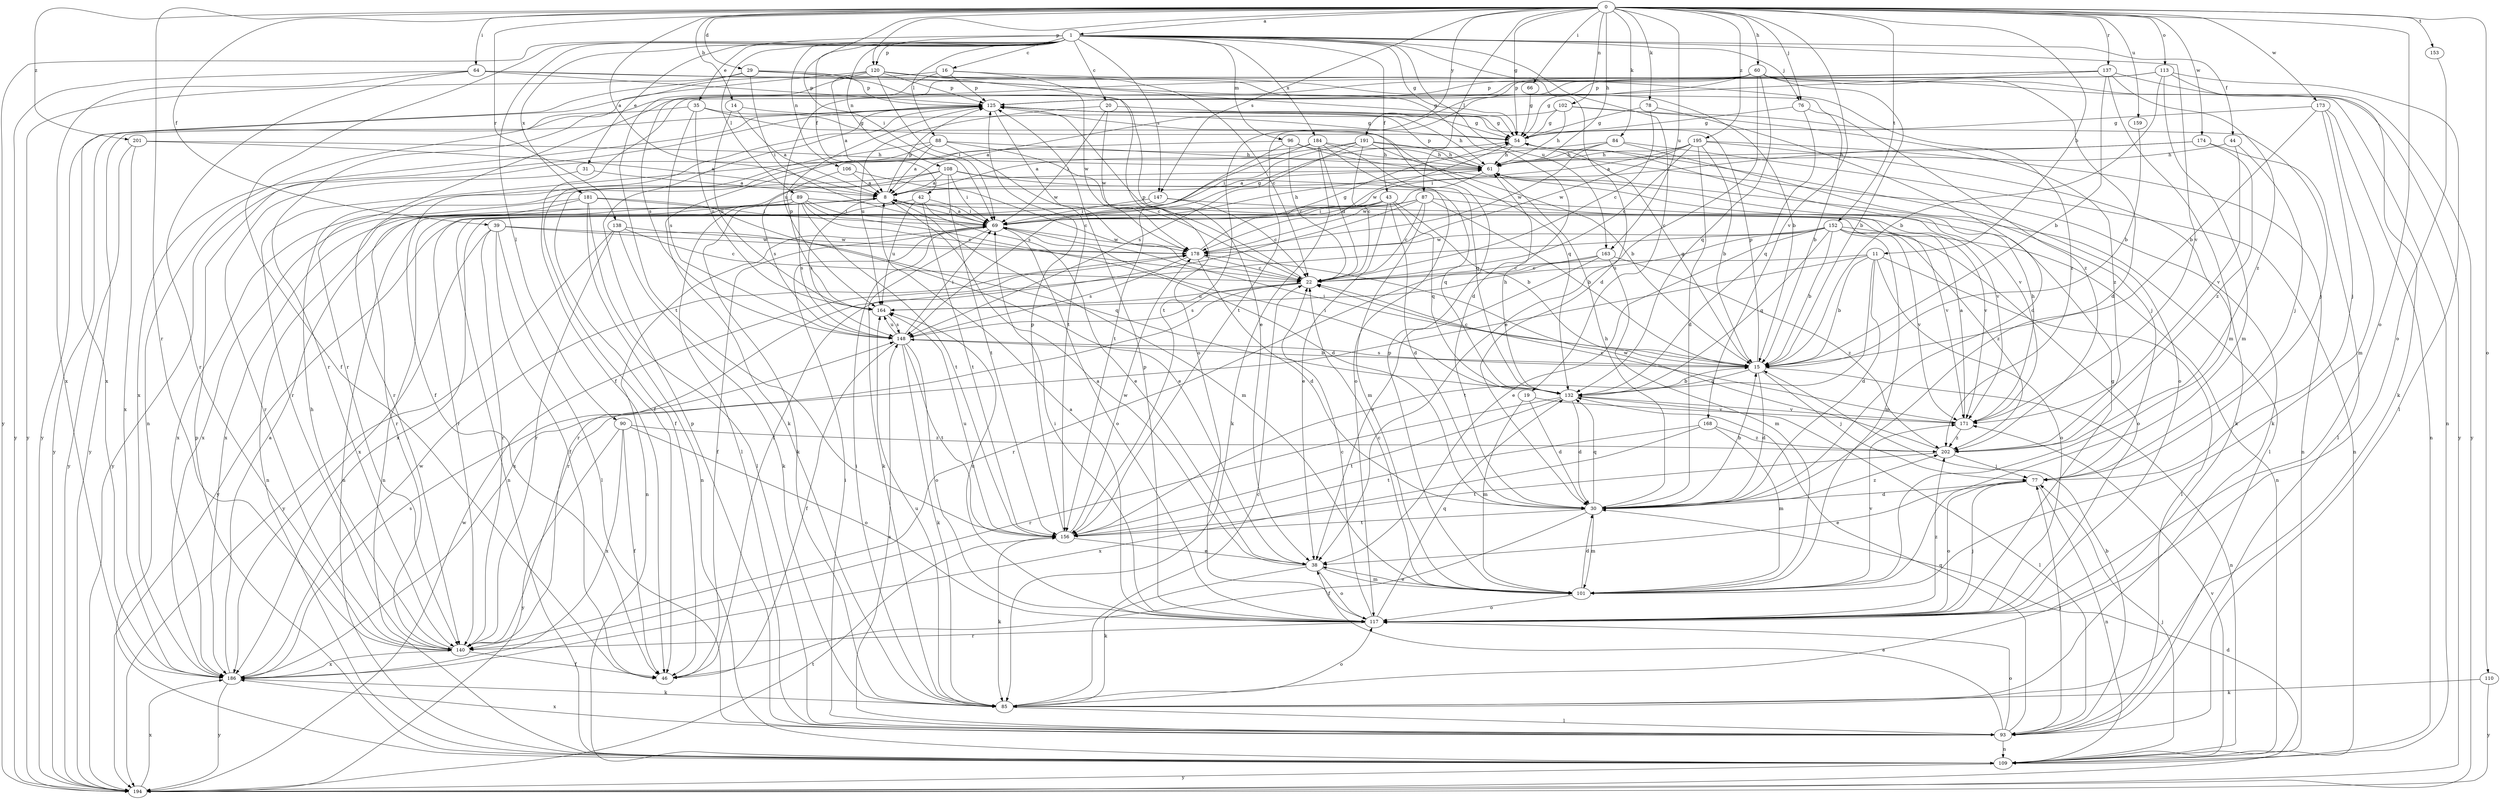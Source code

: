 strict digraph  {
0;
1;
8;
11;
14;
15;
16;
19;
20;
22;
29;
30;
31;
35;
38;
39;
42;
43;
44;
46;
54;
60;
61;
64;
66;
69;
76;
77;
78;
84;
85;
87;
88;
89;
90;
93;
96;
101;
102;
106;
108;
109;
110;
113;
117;
120;
125;
132;
137;
138;
140;
147;
148;
152;
153;
156;
159;
163;
164;
168;
171;
173;
174;
178;
181;
184;
186;
191;
194;
195;
201;
202;
0 -> 1  [label=a];
0 -> 8  [label=a];
0 -> 11  [label=b];
0 -> 14  [label=b];
0 -> 29  [label=d];
0 -> 39  [label=f];
0 -> 54  [label=g];
0 -> 60  [label=h];
0 -> 61  [label=h];
0 -> 64  [label=i];
0 -> 66  [label=i];
0 -> 69  [label=i];
0 -> 76  [label=j];
0 -> 78  [label=k];
0 -> 84  [label=k];
0 -> 87  [label=l];
0 -> 102  [label=n];
0 -> 110  [label=o];
0 -> 113  [label=o];
0 -> 117  [label=o];
0 -> 120  [label=p];
0 -> 137  [label=r];
0 -> 138  [label=r];
0 -> 140  [label=r];
0 -> 147  [label=s];
0 -> 152  [label=t];
0 -> 153  [label=t];
0 -> 159  [label=u];
0 -> 163  [label=u];
0 -> 168  [label=v];
0 -> 173  [label=w];
0 -> 174  [label=w];
0 -> 191  [label=y];
0 -> 195  [label=z];
0 -> 201  [label=z];
1 -> 16  [label=c];
1 -> 19  [label=c];
1 -> 20  [label=c];
1 -> 30  [label=d];
1 -> 31  [label=e];
1 -> 35  [label=e];
1 -> 42  [label=f];
1 -> 43  [label=f];
1 -> 44  [label=f];
1 -> 46  [label=f];
1 -> 54  [label=g];
1 -> 76  [label=j];
1 -> 88  [label=l];
1 -> 89  [label=l];
1 -> 90  [label=l];
1 -> 96  [label=m];
1 -> 106  [label=n];
1 -> 108  [label=n];
1 -> 120  [label=p];
1 -> 147  [label=s];
1 -> 163  [label=u];
1 -> 171  [label=v];
1 -> 181  [label=x];
1 -> 184  [label=x];
1 -> 194  [label=y];
8 -> 69  [label=i];
8 -> 101  [label=m];
8 -> 109  [label=n];
8 -> 125  [label=p];
8 -> 148  [label=s];
8 -> 186  [label=x];
11 -> 15  [label=b];
11 -> 22  [label=c];
11 -> 30  [label=d];
11 -> 93  [label=l];
11 -> 117  [label=o];
11 -> 156  [label=t];
11 -> 186  [label=x];
14 -> 8  [label=a];
14 -> 54  [label=g];
14 -> 164  [label=u];
15 -> 22  [label=c];
15 -> 30  [label=d];
15 -> 54  [label=g];
15 -> 69  [label=i];
15 -> 77  [label=j];
15 -> 109  [label=n];
15 -> 125  [label=p];
15 -> 132  [label=q];
15 -> 148  [label=s];
16 -> 125  [label=p];
16 -> 148  [label=s];
16 -> 178  [label=w];
16 -> 194  [label=y];
16 -> 202  [label=z];
19 -> 30  [label=d];
19 -> 101  [label=m];
19 -> 171  [label=v];
20 -> 54  [label=g];
20 -> 69  [label=i];
20 -> 164  [label=u];
20 -> 178  [label=w];
22 -> 125  [label=p];
22 -> 140  [label=r];
22 -> 148  [label=s];
22 -> 164  [label=u];
29 -> 30  [label=d];
29 -> 38  [label=e];
29 -> 69  [label=i];
29 -> 125  [label=p];
29 -> 186  [label=x];
29 -> 194  [label=y];
30 -> 15  [label=b];
30 -> 46  [label=f];
30 -> 61  [label=h];
30 -> 101  [label=m];
30 -> 132  [label=q];
30 -> 156  [label=t];
30 -> 202  [label=z];
31 -> 8  [label=a];
31 -> 140  [label=r];
35 -> 54  [label=g];
35 -> 132  [label=q];
35 -> 148  [label=s];
35 -> 164  [label=u];
35 -> 194  [label=y];
38 -> 8  [label=a];
38 -> 85  [label=k];
38 -> 101  [label=m];
38 -> 117  [label=o];
39 -> 46  [label=f];
39 -> 93  [label=l];
39 -> 132  [label=q];
39 -> 140  [label=r];
39 -> 178  [label=w];
39 -> 186  [label=x];
42 -> 38  [label=e];
42 -> 69  [label=i];
42 -> 109  [label=n];
42 -> 156  [label=t];
42 -> 164  [label=u];
43 -> 15  [label=b];
43 -> 30  [label=d];
43 -> 38  [label=e];
43 -> 69  [label=i];
43 -> 109  [label=n];
43 -> 132  [label=q];
43 -> 194  [label=y];
44 -> 61  [label=h];
44 -> 77  [label=j];
44 -> 171  [label=v];
54 -> 61  [label=h];
54 -> 117  [label=o];
54 -> 178  [label=w];
60 -> 15  [label=b];
60 -> 30  [label=d];
60 -> 38  [label=e];
60 -> 54  [label=g];
60 -> 109  [label=n];
60 -> 125  [label=p];
60 -> 132  [label=q];
60 -> 140  [label=r];
60 -> 156  [label=t];
60 -> 164  [label=u];
60 -> 194  [label=y];
61 -> 8  [label=a];
61 -> 93  [label=l];
61 -> 125  [label=p];
61 -> 178  [label=w];
64 -> 15  [label=b];
64 -> 54  [label=g];
64 -> 125  [label=p];
64 -> 140  [label=r];
64 -> 186  [label=x];
64 -> 194  [label=y];
66 -> 54  [label=g];
69 -> 8  [label=a];
69 -> 46  [label=f];
69 -> 54  [label=g];
69 -> 61  [label=h];
69 -> 85  [label=k];
69 -> 109  [label=n];
69 -> 117  [label=o];
69 -> 178  [label=w];
76 -> 15  [label=b];
76 -> 54  [label=g];
76 -> 132  [label=q];
77 -> 30  [label=d];
77 -> 38  [label=e];
77 -> 109  [label=n];
77 -> 117  [label=o];
78 -> 22  [label=c];
78 -> 30  [label=d];
78 -> 54  [label=g];
84 -> 8  [label=a];
84 -> 61  [label=h];
84 -> 77  [label=j];
84 -> 109  [label=n];
84 -> 178  [label=w];
85 -> 22  [label=c];
85 -> 69  [label=i];
85 -> 93  [label=l];
85 -> 117  [label=o];
85 -> 164  [label=u];
87 -> 15  [label=b];
87 -> 22  [label=c];
87 -> 46  [label=f];
87 -> 69  [label=i];
87 -> 101  [label=m];
87 -> 171  [label=v];
87 -> 186  [label=x];
88 -> 8  [label=a];
88 -> 22  [label=c];
88 -> 46  [label=f];
88 -> 61  [label=h];
88 -> 85  [label=k];
88 -> 178  [label=w];
89 -> 22  [label=c];
89 -> 30  [label=d];
89 -> 69  [label=i];
89 -> 85  [label=k];
89 -> 109  [label=n];
89 -> 148  [label=s];
89 -> 156  [label=t];
89 -> 171  [label=v];
89 -> 186  [label=x];
90 -> 46  [label=f];
90 -> 117  [label=o];
90 -> 186  [label=x];
90 -> 194  [label=y];
90 -> 202  [label=z];
93 -> 15  [label=b];
93 -> 38  [label=e];
93 -> 69  [label=i];
93 -> 77  [label=j];
93 -> 109  [label=n];
93 -> 117  [label=o];
93 -> 125  [label=p];
93 -> 132  [label=q];
93 -> 148  [label=s];
93 -> 186  [label=x];
96 -> 22  [label=c];
96 -> 61  [label=h];
96 -> 140  [label=r];
96 -> 156  [label=t];
96 -> 171  [label=v];
101 -> 22  [label=c];
101 -> 30  [label=d];
101 -> 38  [label=e];
101 -> 117  [label=o];
101 -> 125  [label=p];
101 -> 171  [label=v];
102 -> 8  [label=a];
102 -> 54  [label=g];
102 -> 61  [label=h];
102 -> 77  [label=j];
102 -> 202  [label=z];
106 -> 8  [label=a];
106 -> 22  [label=c];
106 -> 148  [label=s];
108 -> 8  [label=a];
108 -> 46  [label=f];
108 -> 69  [label=i];
108 -> 93  [label=l];
108 -> 132  [label=q];
108 -> 156  [label=t];
108 -> 171  [label=v];
109 -> 77  [label=j];
109 -> 125  [label=p];
109 -> 171  [label=v];
109 -> 194  [label=y];
110 -> 85  [label=k];
110 -> 194  [label=y];
113 -> 15  [label=b];
113 -> 46  [label=f];
113 -> 85  [label=k];
113 -> 93  [label=l];
113 -> 101  [label=m];
113 -> 125  [label=p];
117 -> 8  [label=a];
117 -> 22  [label=c];
117 -> 54  [label=g];
117 -> 69  [label=i];
117 -> 77  [label=j];
117 -> 125  [label=p];
117 -> 132  [label=q];
117 -> 140  [label=r];
117 -> 164  [label=u];
117 -> 202  [label=z];
120 -> 8  [label=a];
120 -> 22  [label=c];
120 -> 69  [label=i];
120 -> 109  [label=n];
120 -> 117  [label=o];
120 -> 125  [label=p];
120 -> 156  [label=t];
120 -> 202  [label=z];
125 -> 46  [label=f];
125 -> 54  [label=g];
125 -> 61  [label=h];
125 -> 156  [label=t];
125 -> 186  [label=x];
125 -> 194  [label=y];
132 -> 15  [label=b];
132 -> 30  [label=d];
132 -> 61  [label=h];
132 -> 69  [label=i];
132 -> 93  [label=l];
132 -> 140  [label=r];
132 -> 156  [label=t];
132 -> 171  [label=v];
137 -> 15  [label=b];
137 -> 101  [label=m];
137 -> 125  [label=p];
137 -> 140  [label=r];
137 -> 156  [label=t];
137 -> 194  [label=y];
137 -> 202  [label=z];
138 -> 22  [label=c];
138 -> 85  [label=k];
138 -> 140  [label=r];
138 -> 178  [label=w];
138 -> 194  [label=y];
140 -> 46  [label=f];
140 -> 61  [label=h];
140 -> 186  [label=x];
147 -> 22  [label=c];
147 -> 69  [label=i];
147 -> 109  [label=n];
147 -> 140  [label=r];
148 -> 15  [label=b];
148 -> 46  [label=f];
148 -> 69  [label=i];
148 -> 85  [label=k];
148 -> 117  [label=o];
148 -> 156  [label=t];
148 -> 164  [label=u];
152 -> 15  [label=b];
152 -> 38  [label=e];
152 -> 101  [label=m];
152 -> 117  [label=o];
152 -> 132  [label=q];
152 -> 140  [label=r];
152 -> 164  [label=u];
152 -> 171  [label=v];
152 -> 178  [label=w];
152 -> 202  [label=z];
153 -> 117  [label=o];
156 -> 38  [label=e];
156 -> 85  [label=k];
156 -> 125  [label=p];
156 -> 164  [label=u];
156 -> 178  [label=w];
159 -> 15  [label=b];
163 -> 22  [label=c];
163 -> 38  [label=e];
163 -> 101  [label=m];
163 -> 140  [label=r];
163 -> 202  [label=z];
164 -> 125  [label=p];
164 -> 148  [label=s];
168 -> 101  [label=m];
168 -> 156  [label=t];
168 -> 186  [label=x];
168 -> 202  [label=z];
171 -> 8  [label=a];
171 -> 22  [label=c];
171 -> 61  [label=h];
171 -> 202  [label=z];
173 -> 15  [label=b];
173 -> 54  [label=g];
173 -> 77  [label=j];
173 -> 101  [label=m];
173 -> 109  [label=n];
174 -> 61  [label=h];
174 -> 69  [label=i];
174 -> 93  [label=l];
174 -> 202  [label=z];
178 -> 22  [label=c];
178 -> 30  [label=d];
178 -> 54  [label=g];
178 -> 148  [label=s];
181 -> 38  [label=e];
181 -> 69  [label=i];
181 -> 93  [label=l];
181 -> 109  [label=n];
181 -> 140  [label=r];
181 -> 186  [label=x];
184 -> 22  [label=c];
184 -> 61  [label=h];
184 -> 85  [label=k];
184 -> 117  [label=o];
184 -> 132  [label=q];
184 -> 148  [label=s];
184 -> 194  [label=y];
186 -> 8  [label=a];
186 -> 85  [label=k];
186 -> 148  [label=s];
186 -> 178  [label=w];
186 -> 194  [label=y];
191 -> 15  [label=b];
191 -> 22  [label=c];
191 -> 61  [label=h];
191 -> 69  [label=i];
191 -> 85  [label=k];
191 -> 140  [label=r];
191 -> 148  [label=s];
194 -> 30  [label=d];
194 -> 156  [label=t];
194 -> 178  [label=w];
194 -> 186  [label=x];
195 -> 8  [label=a];
195 -> 15  [label=b];
195 -> 22  [label=c];
195 -> 30  [label=d];
195 -> 61  [label=h];
195 -> 85  [label=k];
195 -> 109  [label=n];
195 -> 178  [label=w];
201 -> 8  [label=a];
201 -> 61  [label=h];
201 -> 186  [label=x];
201 -> 194  [label=y];
202 -> 77  [label=j];
202 -> 156  [label=t];
202 -> 178  [label=w];
}
